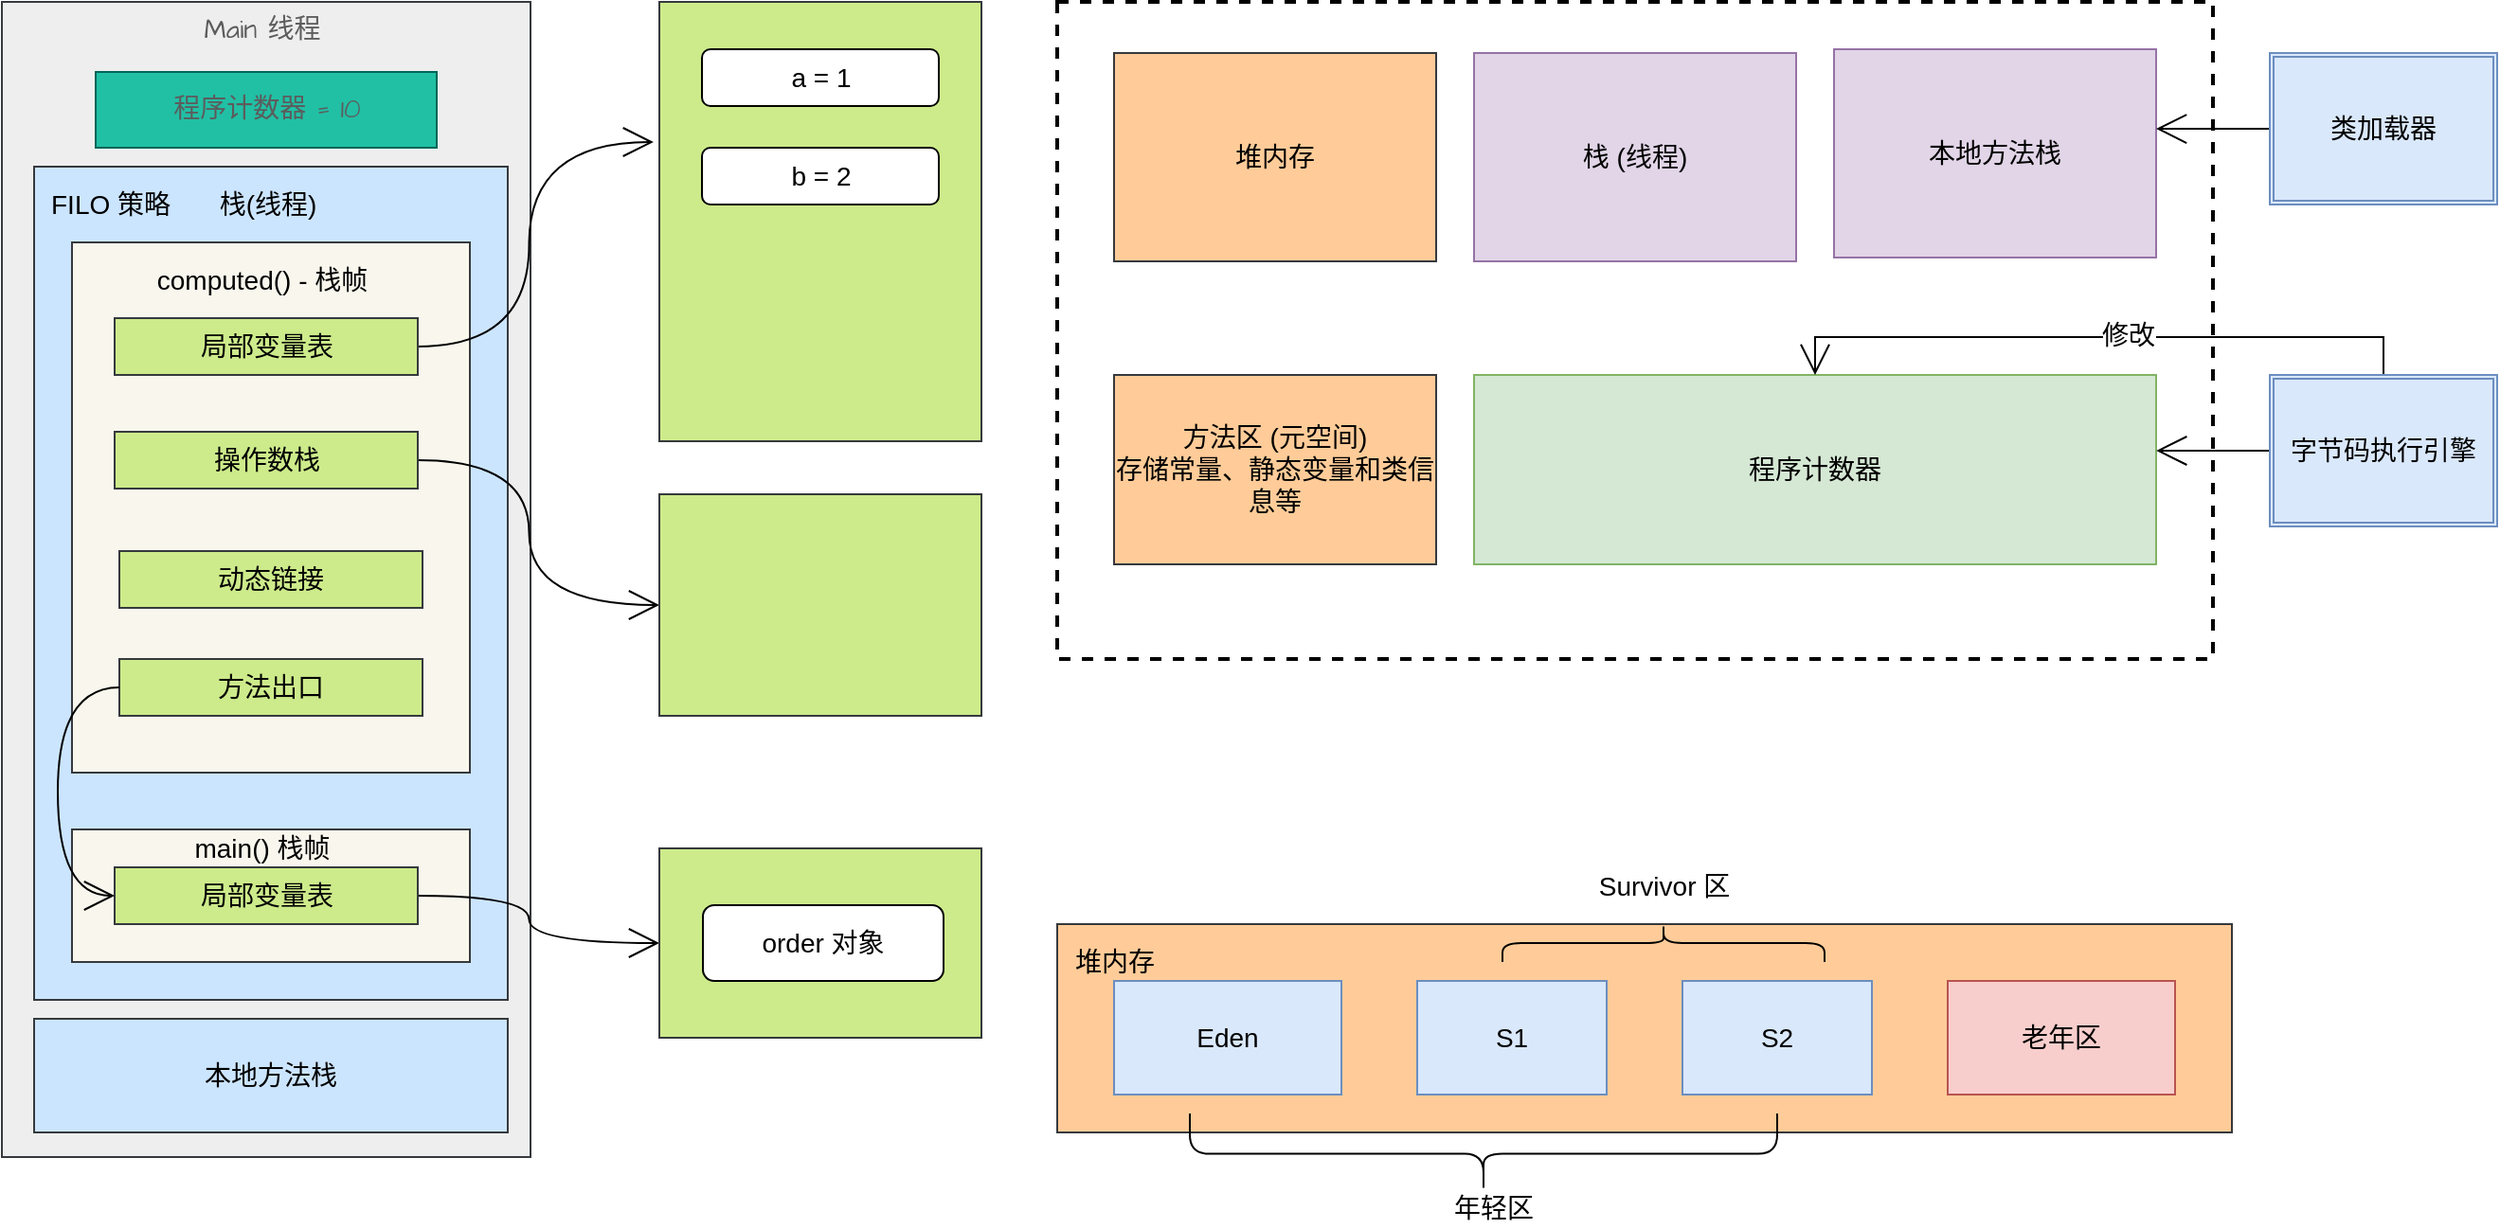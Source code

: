 <mxfile version="16.2.7" type="github">
  <diagram id="ayXwuYhm25OcpR_I-w7o" name="第 1 页">
    <mxGraphModel dx="2286" dy="1343" grid="1" gridSize="10" guides="1" tooltips="1" connect="1" arrows="1" fold="1" page="0" pageScale="1" pageWidth="827" pageHeight="1169" math="0" shadow="0">
      <root>
        <mxCell id="0" />
        <mxCell id="1" parent="0" />
        <mxCell id="jA081PHKY-Br7xbYG0jW-2" value="" style="rounded=0;whiteSpace=wrap;html=1;hachureGap=4;fillColor=#eeeeee;strokeColor=#36393d;" vertex="1" parent="1">
          <mxGeometry x="-327" y="-357" width="279" height="610" as="geometry" />
        </mxCell>
        <mxCell id="jA081PHKY-Br7xbYG0jW-3" value="Main 线程" style="text;html=1;align=center;verticalAlign=middle;resizable=0;points=[];autosize=1;strokeColor=none;fillColor=none;hachureGap=4;fontFamily=Architects Daughter;fontSource=https%3A%2F%2Ffonts.googleapis.com%2Fcss%3Ffamily%3DArchitects%2BDaughter;fontSize=14;fontColor=#5C5C5C;rounded=0;" vertex="1" parent="1">
          <mxGeometry x="-230" y="-352" width="80" height="20" as="geometry" />
        </mxCell>
        <mxCell id="jA081PHKY-Br7xbYG0jW-4" value="程序计数器 = 10" style="rounded=0;whiteSpace=wrap;html=1;hachureGap=4;fontFamily=Architects Daughter;fontSource=https%3A%2F%2Ffonts.googleapis.com%2Fcss%3Ffamily%3DArchitects%2BDaughter;fontSize=14;fillColor=#21C0A5;strokeColor=#006658;fontColor=#5C5C5C;" vertex="1" parent="1">
          <mxGeometry x="-277.5" y="-320" width="180" height="40" as="geometry" />
        </mxCell>
        <mxCell id="jA081PHKY-Br7xbYG0jW-5" value="" style="rounded=0;whiteSpace=wrap;html=1;hachureGap=4;fontSize=16;fillColor=#cce5ff;strokeColor=#36393d;" vertex="1" parent="1">
          <mxGeometry x="-310" y="-270" width="250" height="440" as="geometry" />
        </mxCell>
        <mxCell id="jA081PHKY-Br7xbYG0jW-6" value="本地方法栈" style="rounded=0;whiteSpace=wrap;html=1;hachureGap=4;fontSize=14;fillColor=#cce5ff;strokeColor=#36393d;" vertex="1" parent="1">
          <mxGeometry x="-310" y="180" width="250" height="60" as="geometry" />
        </mxCell>
        <mxCell id="jA081PHKY-Br7xbYG0jW-7" value="" style="rounded=0;whiteSpace=wrap;html=1;hachureGap=4;fontFamily=Helvetica;fontSize=14;strokeColor=#36393d;fillColor=#f9f7ed;" vertex="1" parent="1">
          <mxGeometry x="-290" y="-230" width="210" height="280" as="geometry" />
        </mxCell>
        <mxCell id="jA081PHKY-Br7xbYG0jW-8" value="computed() - 栈帧" style="text;html=1;align=center;verticalAlign=middle;resizable=0;points=[];autosize=1;strokeColor=none;fillColor=none;rounded=0;hachureGap=4;fontFamily=Helvetica;fontSize=14;fontColor=default;" vertex="1" parent="1">
          <mxGeometry x="-255" y="-220" width="130" height="20" as="geometry" />
        </mxCell>
        <mxCell id="jA081PHKY-Br7xbYG0jW-9" value="栈(线程)" style="text;html=1;align=center;verticalAlign=middle;resizable=0;points=[];autosize=1;strokeColor=none;fillColor=none;rounded=0;hachureGap=4;fontFamily=Helvetica;fontSize=14;fontColor=default;" vertex="1" parent="1">
          <mxGeometry x="-222.5" y="-260" width="70" height="20" as="geometry" />
        </mxCell>
        <mxCell id="jA081PHKY-Br7xbYG0jW-10" value="FILO 策略" style="text;html=1;align=center;verticalAlign=middle;resizable=0;points=[];autosize=1;strokeColor=none;fillColor=none;rounded=0;hachureGap=4;fontFamily=Helvetica;fontSize=14;fontColor=default;" vertex="1" parent="1">
          <mxGeometry x="-310" y="-260" width="80" height="20" as="geometry" />
        </mxCell>
        <mxCell id="jA081PHKY-Br7xbYG0jW-19" style="edgeStyle=orthogonalEdgeStyle;curved=1;orthogonalLoop=1;jettySize=auto;html=1;exitX=1;exitY=0.5;exitDx=0;exitDy=0;entryX=-0.018;entryY=0.319;entryDx=0;entryDy=0;entryPerimeter=0;fontFamily=Helvetica;fontSize=14;fontColor=default;endArrow=open;startSize=14;endSize=14;sourcePerimeterSpacing=8;targetPerimeterSpacing=8;" edge="1" parent="1" source="jA081PHKY-Br7xbYG0jW-11" target="jA081PHKY-Br7xbYG0jW-18">
          <mxGeometry relative="1" as="geometry" />
        </mxCell>
        <mxCell id="jA081PHKY-Br7xbYG0jW-11" value="局部变量表" style="rounded=0;whiteSpace=wrap;html=1;hachureGap=4;fontFamily=Helvetica;fontSize=14;strokeColor=#36393d;fillColor=#cdeb8b;" vertex="1" parent="1">
          <mxGeometry x="-267.5" y="-190" width="160" height="30" as="geometry" />
        </mxCell>
        <mxCell id="jA081PHKY-Br7xbYG0jW-21" style="edgeStyle=orthogonalEdgeStyle;shape=connector;curved=1;rounded=1;orthogonalLoop=1;jettySize=auto;html=1;exitX=1;exitY=0.5;exitDx=0;exitDy=0;entryX=0;entryY=0.5;entryDx=0;entryDy=0;labelBackgroundColor=default;fontFamily=Helvetica;fontSize=14;fontColor=default;endArrow=open;startSize=14;endSize=14;sourcePerimeterSpacing=8;targetPerimeterSpacing=8;strokeColor=default;" edge="1" parent="1" source="jA081PHKY-Br7xbYG0jW-12" target="jA081PHKY-Br7xbYG0jW-20">
          <mxGeometry relative="1" as="geometry" />
        </mxCell>
        <mxCell id="jA081PHKY-Br7xbYG0jW-12" value="操作数栈" style="rounded=0;whiteSpace=wrap;html=1;hachureGap=4;fontFamily=Helvetica;fontSize=14;strokeColor=#36393d;fillColor=#cdeb8b;" vertex="1" parent="1">
          <mxGeometry x="-267.5" y="-130" width="160" height="30" as="geometry" />
        </mxCell>
        <mxCell id="jA081PHKY-Br7xbYG0jW-13" value="动态链接" style="rounded=0;whiteSpace=wrap;html=1;hachureGap=4;fontFamily=Helvetica;fontSize=14;strokeColor=#36393d;fillColor=#cdeb8b;" vertex="1" parent="1">
          <mxGeometry x="-265" y="-67" width="160" height="30" as="geometry" />
        </mxCell>
        <mxCell id="jA081PHKY-Br7xbYG0jW-14" value="方法出口" style="rounded=0;whiteSpace=wrap;html=1;hachureGap=4;fontFamily=Helvetica;fontSize=14;strokeColor=#36393d;fillColor=#cdeb8b;" vertex="1" parent="1">
          <mxGeometry x="-265" y="-10" width="160" height="30" as="geometry" />
        </mxCell>
        <mxCell id="jA081PHKY-Br7xbYG0jW-15" value="" style="rounded=0;whiteSpace=wrap;html=1;hachureGap=4;fontFamily=Helvetica;fontSize=14;strokeColor=#36393d;fillColor=#f9f7ed;" vertex="1" parent="1">
          <mxGeometry x="-290" y="80" width="210" height="70" as="geometry" />
        </mxCell>
        <mxCell id="jA081PHKY-Br7xbYG0jW-16" value="main() 栈帧" style="text;html=1;align=center;verticalAlign=middle;resizable=0;points=[];autosize=1;strokeColor=none;fillColor=none;rounded=0;hachureGap=4;fontFamily=Helvetica;fontSize=14;fontColor=default;" vertex="1" parent="1">
          <mxGeometry x="-235" y="80" width="90" height="20" as="geometry" />
        </mxCell>
        <mxCell id="jA081PHKY-Br7xbYG0jW-23" style="edgeStyle=orthogonalEdgeStyle;shape=connector;curved=1;rounded=1;orthogonalLoop=1;jettySize=auto;html=1;exitX=1;exitY=0.5;exitDx=0;exitDy=0;entryX=0;entryY=0.5;entryDx=0;entryDy=0;labelBackgroundColor=default;fontFamily=Helvetica;fontSize=14;fontColor=default;endArrow=open;startSize=14;endSize=14;sourcePerimeterSpacing=8;targetPerimeterSpacing=8;strokeColor=default;" edge="1" parent="1" source="jA081PHKY-Br7xbYG0jW-17" target="jA081PHKY-Br7xbYG0jW-22">
          <mxGeometry relative="1" as="geometry" />
        </mxCell>
        <mxCell id="jA081PHKY-Br7xbYG0jW-17" value="局部变量表" style="rounded=0;whiteSpace=wrap;html=1;hachureGap=4;fontFamily=Helvetica;fontSize=14;strokeColor=#36393d;fillColor=#cdeb8b;" vertex="1" parent="1">
          <mxGeometry x="-267.5" y="100" width="160" height="30" as="geometry" />
        </mxCell>
        <mxCell id="jA081PHKY-Br7xbYG0jW-18" value="" style="rounded=0;whiteSpace=wrap;html=1;hachureGap=4;fontFamily=Helvetica;fontSize=14;strokeColor=#36393d;fillColor=#cdeb8b;" vertex="1" parent="1">
          <mxGeometry x="20" y="-357" width="170" height="232" as="geometry" />
        </mxCell>
        <mxCell id="jA081PHKY-Br7xbYG0jW-20" value="" style="rounded=0;whiteSpace=wrap;html=1;hachureGap=4;fontFamily=Helvetica;fontSize=14;strokeColor=#36393d;fillColor=#cdeb8b;" vertex="1" parent="1">
          <mxGeometry x="20" y="-97" width="170" height="117" as="geometry" />
        </mxCell>
        <mxCell id="jA081PHKY-Br7xbYG0jW-22" value="" style="rounded=0;whiteSpace=wrap;html=1;hachureGap=4;fontFamily=Helvetica;fontSize=14;strokeColor=#36393d;fillColor=#cdeb8b;" vertex="1" parent="1">
          <mxGeometry x="20" y="90" width="170" height="100" as="geometry" />
        </mxCell>
        <mxCell id="jA081PHKY-Br7xbYG0jW-24" value="" style="rounded=0;whiteSpace=wrap;html=1;hachureGap=4;fontFamily=Helvetica;fontSize=14;fontColor=default;strokeColor=default;fillColor=default;dashed=1;strokeWidth=2;" vertex="1" parent="1">
          <mxGeometry x="230" y="-357" width="610" height="347" as="geometry" />
        </mxCell>
        <mxCell id="jA081PHKY-Br7xbYG0jW-26" value="a = 1" style="rounded=1;whiteSpace=wrap;html=1;hachureGap=4;fontFamily=Helvetica;fontSize=14;fontColor=default;strokeColor=default;strokeWidth=1;fillColor=default;" vertex="1" parent="1">
          <mxGeometry x="42.5" y="-332" width="125" height="30" as="geometry" />
        </mxCell>
        <mxCell id="jA081PHKY-Br7xbYG0jW-27" value="b = 2" style="rounded=1;whiteSpace=wrap;html=1;hachureGap=4;fontFamily=Helvetica;fontSize=14;fontColor=default;strokeColor=default;strokeWidth=1;fillColor=default;" vertex="1" parent="1">
          <mxGeometry x="42.5" y="-280" width="125" height="30" as="geometry" />
        </mxCell>
        <mxCell id="jA081PHKY-Br7xbYG0jW-28" value="order 对象" style="rounded=1;whiteSpace=wrap;html=1;hachureGap=4;fontFamily=Helvetica;fontSize=14;fontColor=default;strokeColor=default;strokeWidth=1;fillColor=default;" vertex="1" parent="1">
          <mxGeometry x="43" y="120" width="127" height="40" as="geometry" />
        </mxCell>
        <mxCell id="jA081PHKY-Br7xbYG0jW-29" style="edgeStyle=orthogonalEdgeStyle;shape=connector;curved=1;rounded=1;orthogonalLoop=1;jettySize=auto;html=1;exitX=0;exitY=0.5;exitDx=0;exitDy=0;entryX=0;entryY=0.5;entryDx=0;entryDy=0;labelBackgroundColor=default;fontFamily=Helvetica;fontSize=14;fontColor=default;endArrow=open;startSize=14;endSize=14;sourcePerimeterSpacing=8;targetPerimeterSpacing=8;strokeColor=default;" edge="1" parent="1" source="jA081PHKY-Br7xbYG0jW-14" target="jA081PHKY-Br7xbYG0jW-17">
          <mxGeometry relative="1" as="geometry" />
        </mxCell>
        <mxCell id="jA081PHKY-Br7xbYG0jW-30" value="堆内存" style="rounded=0;whiteSpace=wrap;html=1;hachureGap=4;fontFamily=Helvetica;fontSize=14;strokeColor=#36393d;strokeWidth=1;fillColor=#ffcc99;" vertex="1" parent="1">
          <mxGeometry x="260" y="-330" width="170" height="110" as="geometry" />
        </mxCell>
        <mxCell id="jA081PHKY-Br7xbYG0jW-31" value="栈 (线程)" style="rounded=0;whiteSpace=wrap;html=1;hachureGap=4;fontFamily=Helvetica;fontSize=14;strokeColor=#9673a6;strokeWidth=1;fillColor=#e1d5e7;" vertex="1" parent="1">
          <mxGeometry x="450" y="-330" width="170" height="110" as="geometry" />
        </mxCell>
        <mxCell id="jA081PHKY-Br7xbYG0jW-32" value="本地方法栈" style="rounded=0;whiteSpace=wrap;html=1;hachureGap=4;fontFamily=Helvetica;fontSize=14;strokeColor=#9673a6;strokeWidth=1;fillColor=#e1d5e7;" vertex="1" parent="1">
          <mxGeometry x="640" y="-332" width="170" height="110" as="geometry" />
        </mxCell>
        <mxCell id="jA081PHKY-Br7xbYG0jW-33" value="程序计数器" style="rounded=0;whiteSpace=wrap;html=1;hachureGap=4;fontFamily=Helvetica;fontSize=14;strokeColor=#82b366;strokeWidth=1;fillColor=#d5e8d4;" vertex="1" parent="1">
          <mxGeometry x="450" y="-160" width="360" height="100" as="geometry" />
        </mxCell>
        <mxCell id="jA081PHKY-Br7xbYG0jW-34" value="方法区 (元空间)&lt;br&gt;存储常量、静态变量和类信息等" style="rounded=0;whiteSpace=wrap;html=1;hachureGap=4;fontFamily=Helvetica;fontSize=14;strokeColor=#36393d;strokeWidth=1;fillColor=#ffcc99;" vertex="1" parent="1">
          <mxGeometry x="260" y="-160" width="170" height="100" as="geometry" />
        </mxCell>
        <mxCell id="jA081PHKY-Br7xbYG0jW-35" value="" style="rounded=0;whiteSpace=wrap;html=1;hachureGap=4;fontFamily=Helvetica;fontSize=14;strokeColor=#36393d;strokeWidth=1;fillColor=#ffcc99;" vertex="1" parent="1">
          <mxGeometry x="230" y="130" width="620" height="110" as="geometry" />
        </mxCell>
        <mxCell id="jA081PHKY-Br7xbYG0jW-36" value="堆内存" style="text;html=1;align=center;verticalAlign=middle;resizable=0;points=[];autosize=1;strokeColor=none;fillColor=none;rounded=0;hachureGap=4;fontFamily=Helvetica;fontSize=14;fontColor=default;" vertex="1" parent="1">
          <mxGeometry x="230" y="140" width="60" height="20" as="geometry" />
        </mxCell>
        <mxCell id="jA081PHKY-Br7xbYG0jW-37" value="Eden" style="rounded=0;whiteSpace=wrap;html=1;hachureGap=4;fontFamily=Helvetica;fontSize=14;strokeColor=#6c8ebf;strokeWidth=1;fillColor=#dae8fc;" vertex="1" parent="1">
          <mxGeometry x="260" y="160" width="120" height="60" as="geometry" />
        </mxCell>
        <mxCell id="jA081PHKY-Br7xbYG0jW-38" value="S1" style="rounded=0;whiteSpace=wrap;html=1;hachureGap=4;fontFamily=Helvetica;fontSize=14;strokeColor=#6c8ebf;strokeWidth=1;fillColor=#dae8fc;" vertex="1" parent="1">
          <mxGeometry x="420" y="160" width="100" height="60" as="geometry" />
        </mxCell>
        <mxCell id="jA081PHKY-Br7xbYG0jW-39" value="S2" style="rounded=0;whiteSpace=wrap;html=1;hachureGap=4;fontFamily=Helvetica;fontSize=14;strokeColor=#6c8ebf;strokeWidth=1;fillColor=#dae8fc;" vertex="1" parent="1">
          <mxGeometry x="560" y="160" width="100" height="60" as="geometry" />
        </mxCell>
        <mxCell id="jA081PHKY-Br7xbYG0jW-40" value="老年区" style="rounded=0;whiteSpace=wrap;html=1;hachureGap=4;fontFamily=Helvetica;fontSize=14;strokeColor=#b85450;strokeWidth=1;fillColor=#f8cecc;" vertex="1" parent="1">
          <mxGeometry x="700" y="160" width="120" height="60" as="geometry" />
        </mxCell>
        <mxCell id="jA081PHKY-Br7xbYG0jW-41" value="" style="shape=curlyBracket;whiteSpace=wrap;html=1;rounded=1;hachureGap=4;fontFamily=Helvetica;fontSize=14;fontColor=default;strokeColor=default;strokeWidth=1;fillColor=default;rotation=-90;size=0.5;" vertex="1" parent="1">
          <mxGeometry x="433.75" y="96.25" width="42.5" height="310" as="geometry" />
        </mxCell>
        <mxCell id="jA081PHKY-Br7xbYG0jW-42" value="年轻区" style="text;html=1;align=center;verticalAlign=middle;resizable=0;points=[];autosize=1;strokeColor=none;fillColor=none;rounded=0;hachureGap=4;fontFamily=Helvetica;fontSize=14;fontColor=default;" vertex="1" parent="1">
          <mxGeometry x="430" y="270" width="60" height="20" as="geometry" />
        </mxCell>
        <mxCell id="jA081PHKY-Br7xbYG0jW-44" value="" style="shape=curlyBracket;whiteSpace=wrap;html=1;rounded=1;hachureGap=4;fontFamily=Helvetica;fontSize=14;fontColor=default;strokeColor=default;strokeWidth=1;fillColor=default;rotation=90;" vertex="1" parent="1">
          <mxGeometry x="540" y="55" width="20" height="170" as="geometry" />
        </mxCell>
        <mxCell id="jA081PHKY-Br7xbYG0jW-45" value="Survivor 区" style="text;html=1;align=center;verticalAlign=middle;resizable=0;points=[];autosize=1;strokeColor=none;fillColor=none;rounded=0;hachureGap=4;fontFamily=Helvetica;fontSize=14;fontColor=default;" vertex="1" parent="1">
          <mxGeometry x="510" y="100" width="80" height="20" as="geometry" />
        </mxCell>
        <mxCell id="jA081PHKY-Br7xbYG0jW-49" style="edgeStyle=orthogonalEdgeStyle;shape=connector;curved=1;rounded=1;orthogonalLoop=1;jettySize=auto;html=1;exitX=0;exitY=0.5;exitDx=0;exitDy=0;entryX=1;entryY=0.382;entryDx=0;entryDy=0;entryPerimeter=0;labelBackgroundColor=default;fontFamily=Helvetica;fontSize=14;fontColor=default;endArrow=open;startSize=14;endSize=14;sourcePerimeterSpacing=8;targetPerimeterSpacing=8;strokeColor=default;" edge="1" parent="1" source="jA081PHKY-Br7xbYG0jW-46" target="jA081PHKY-Br7xbYG0jW-32">
          <mxGeometry relative="1" as="geometry" />
        </mxCell>
        <mxCell id="jA081PHKY-Br7xbYG0jW-46" value="类加载器" style="shape=ext;double=1;rounded=0;whiteSpace=wrap;html=1;hachureGap=4;fontFamily=Helvetica;fontSize=14;strokeColor=#6c8ebf;strokeWidth=1;fillColor=#dae8fc;" vertex="1" parent="1">
          <mxGeometry x="870" y="-330" width="120" height="80" as="geometry" />
        </mxCell>
        <mxCell id="jA081PHKY-Br7xbYG0jW-48" style="edgeStyle=orthogonalEdgeStyle;shape=connector;curved=1;rounded=1;orthogonalLoop=1;jettySize=auto;html=1;exitX=0;exitY=0.5;exitDx=0;exitDy=0;entryX=0.951;entryY=0.683;entryDx=0;entryDy=0;entryPerimeter=0;labelBackgroundColor=default;fontFamily=Helvetica;fontSize=14;fontColor=default;endArrow=open;startSize=14;endSize=14;sourcePerimeterSpacing=8;targetPerimeterSpacing=8;strokeColor=default;" edge="1" parent="1" source="jA081PHKY-Br7xbYG0jW-47" target="jA081PHKY-Br7xbYG0jW-24">
          <mxGeometry relative="1" as="geometry" />
        </mxCell>
        <mxCell id="jA081PHKY-Br7xbYG0jW-50" style="edgeStyle=orthogonalEdgeStyle;shape=connector;rounded=0;orthogonalLoop=1;jettySize=auto;html=1;exitX=0.5;exitY=0;exitDx=0;exitDy=0;entryX=0.5;entryY=0;entryDx=0;entryDy=0;labelBackgroundColor=default;fontFamily=Helvetica;fontSize=14;fontColor=default;endArrow=open;startSize=14;endSize=14;sourcePerimeterSpacing=8;targetPerimeterSpacing=8;strokeColor=default;" edge="1" parent="1" source="jA081PHKY-Br7xbYG0jW-47" target="jA081PHKY-Br7xbYG0jW-33">
          <mxGeometry relative="1" as="geometry" />
        </mxCell>
        <mxCell id="jA081PHKY-Br7xbYG0jW-51" value="修改" style="edgeLabel;html=1;align=center;verticalAlign=middle;resizable=0;points=[];fontSize=14;fontFamily=Helvetica;fontColor=default;" vertex="1" connectable="0" parent="jA081PHKY-Br7xbYG0jW-50">
          <mxGeometry x="-0.088" y="-1" relative="1" as="geometry">
            <mxPoint as="offset" />
          </mxGeometry>
        </mxCell>
        <mxCell id="jA081PHKY-Br7xbYG0jW-47" value="字节码执行引擎" style="shape=ext;double=1;rounded=0;whiteSpace=wrap;html=1;hachureGap=4;fontFamily=Helvetica;fontSize=14;strokeColor=#6c8ebf;strokeWidth=1;fillColor=#dae8fc;" vertex="1" parent="1">
          <mxGeometry x="870" y="-160" width="120" height="80" as="geometry" />
        </mxCell>
      </root>
    </mxGraphModel>
  </diagram>
</mxfile>
